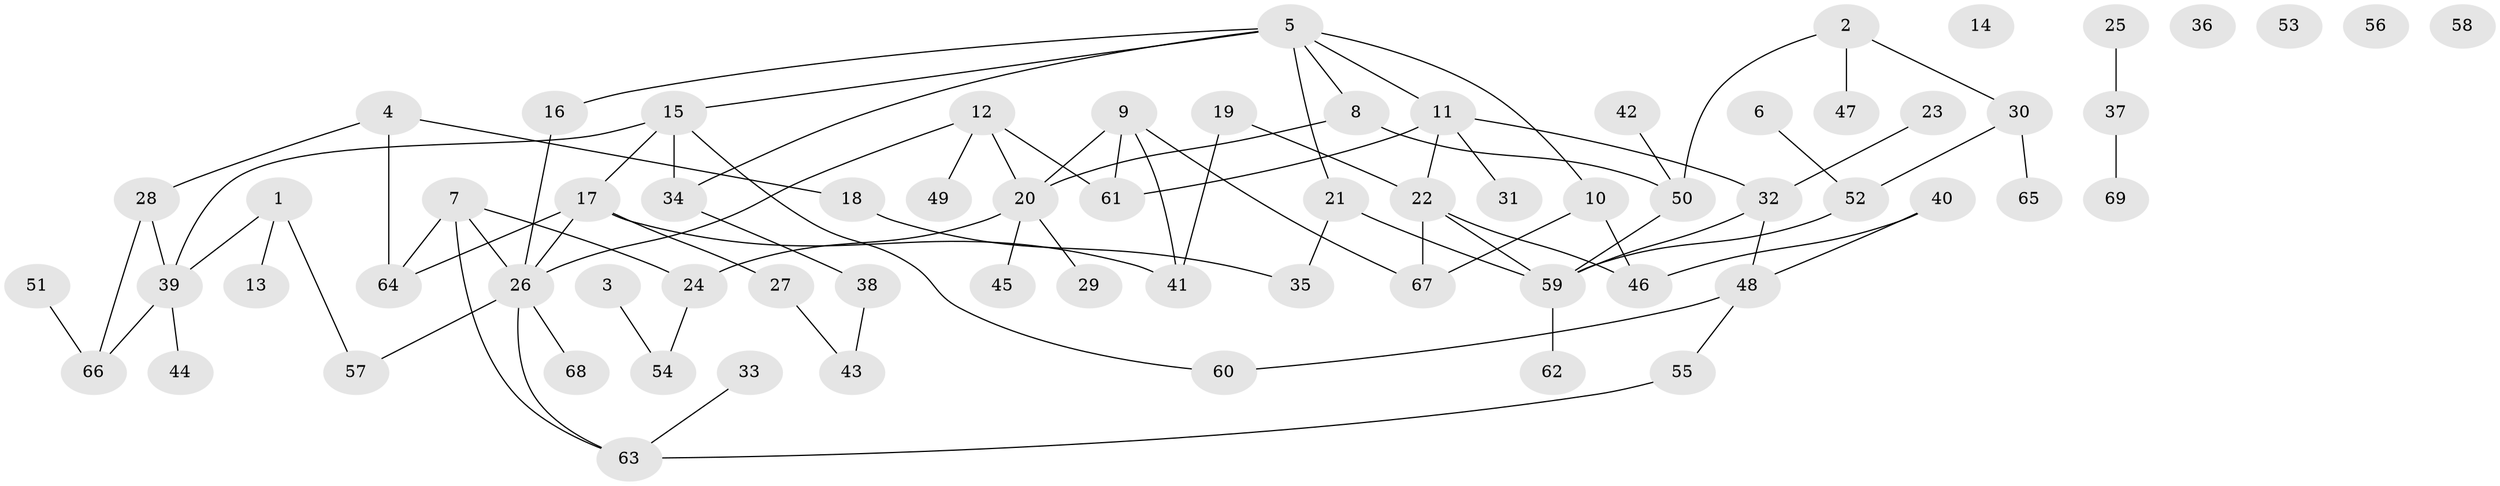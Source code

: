 // coarse degree distribution, {2: 0.1956521739130435, 1: 0.2391304347826087, 4: 0.13043478260869565, 7: 0.043478260869565216, 5: 0.10869565217391304, 3: 0.13043478260869565, 0: 0.10869565217391304, 8: 0.043478260869565216}
// Generated by graph-tools (version 1.1) at 2025/41/03/06/25 10:41:23]
// undirected, 69 vertices, 87 edges
graph export_dot {
graph [start="1"]
  node [color=gray90,style=filled];
  1;
  2;
  3;
  4;
  5;
  6;
  7;
  8;
  9;
  10;
  11;
  12;
  13;
  14;
  15;
  16;
  17;
  18;
  19;
  20;
  21;
  22;
  23;
  24;
  25;
  26;
  27;
  28;
  29;
  30;
  31;
  32;
  33;
  34;
  35;
  36;
  37;
  38;
  39;
  40;
  41;
  42;
  43;
  44;
  45;
  46;
  47;
  48;
  49;
  50;
  51;
  52;
  53;
  54;
  55;
  56;
  57;
  58;
  59;
  60;
  61;
  62;
  63;
  64;
  65;
  66;
  67;
  68;
  69;
  1 -- 13;
  1 -- 39;
  1 -- 57;
  2 -- 30;
  2 -- 47;
  2 -- 50;
  3 -- 54;
  4 -- 18;
  4 -- 28;
  4 -- 64;
  5 -- 8;
  5 -- 10;
  5 -- 11;
  5 -- 15;
  5 -- 16;
  5 -- 21;
  5 -- 34;
  6 -- 52;
  7 -- 24;
  7 -- 26;
  7 -- 63;
  7 -- 64;
  8 -- 20;
  8 -- 50;
  9 -- 20;
  9 -- 41;
  9 -- 61;
  9 -- 67;
  10 -- 46;
  10 -- 67;
  11 -- 22;
  11 -- 31;
  11 -- 32;
  11 -- 61;
  12 -- 20;
  12 -- 26;
  12 -- 49;
  12 -- 61;
  15 -- 17;
  15 -- 34;
  15 -- 39;
  15 -- 60;
  16 -- 26;
  17 -- 26;
  17 -- 27;
  17 -- 41;
  17 -- 64;
  18 -- 35;
  19 -- 22;
  19 -- 41;
  20 -- 24;
  20 -- 29;
  20 -- 45;
  21 -- 35;
  21 -- 59;
  22 -- 46;
  22 -- 59;
  22 -- 67;
  23 -- 32;
  24 -- 54;
  25 -- 37;
  26 -- 57;
  26 -- 63;
  26 -- 68;
  27 -- 43;
  28 -- 39;
  28 -- 66;
  30 -- 52;
  30 -- 65;
  32 -- 48;
  32 -- 59;
  33 -- 63;
  34 -- 38;
  37 -- 69;
  38 -- 43;
  39 -- 44;
  39 -- 66;
  40 -- 46;
  40 -- 48;
  42 -- 50;
  48 -- 55;
  48 -- 60;
  50 -- 59;
  51 -- 66;
  52 -- 59;
  55 -- 63;
  59 -- 62;
}
